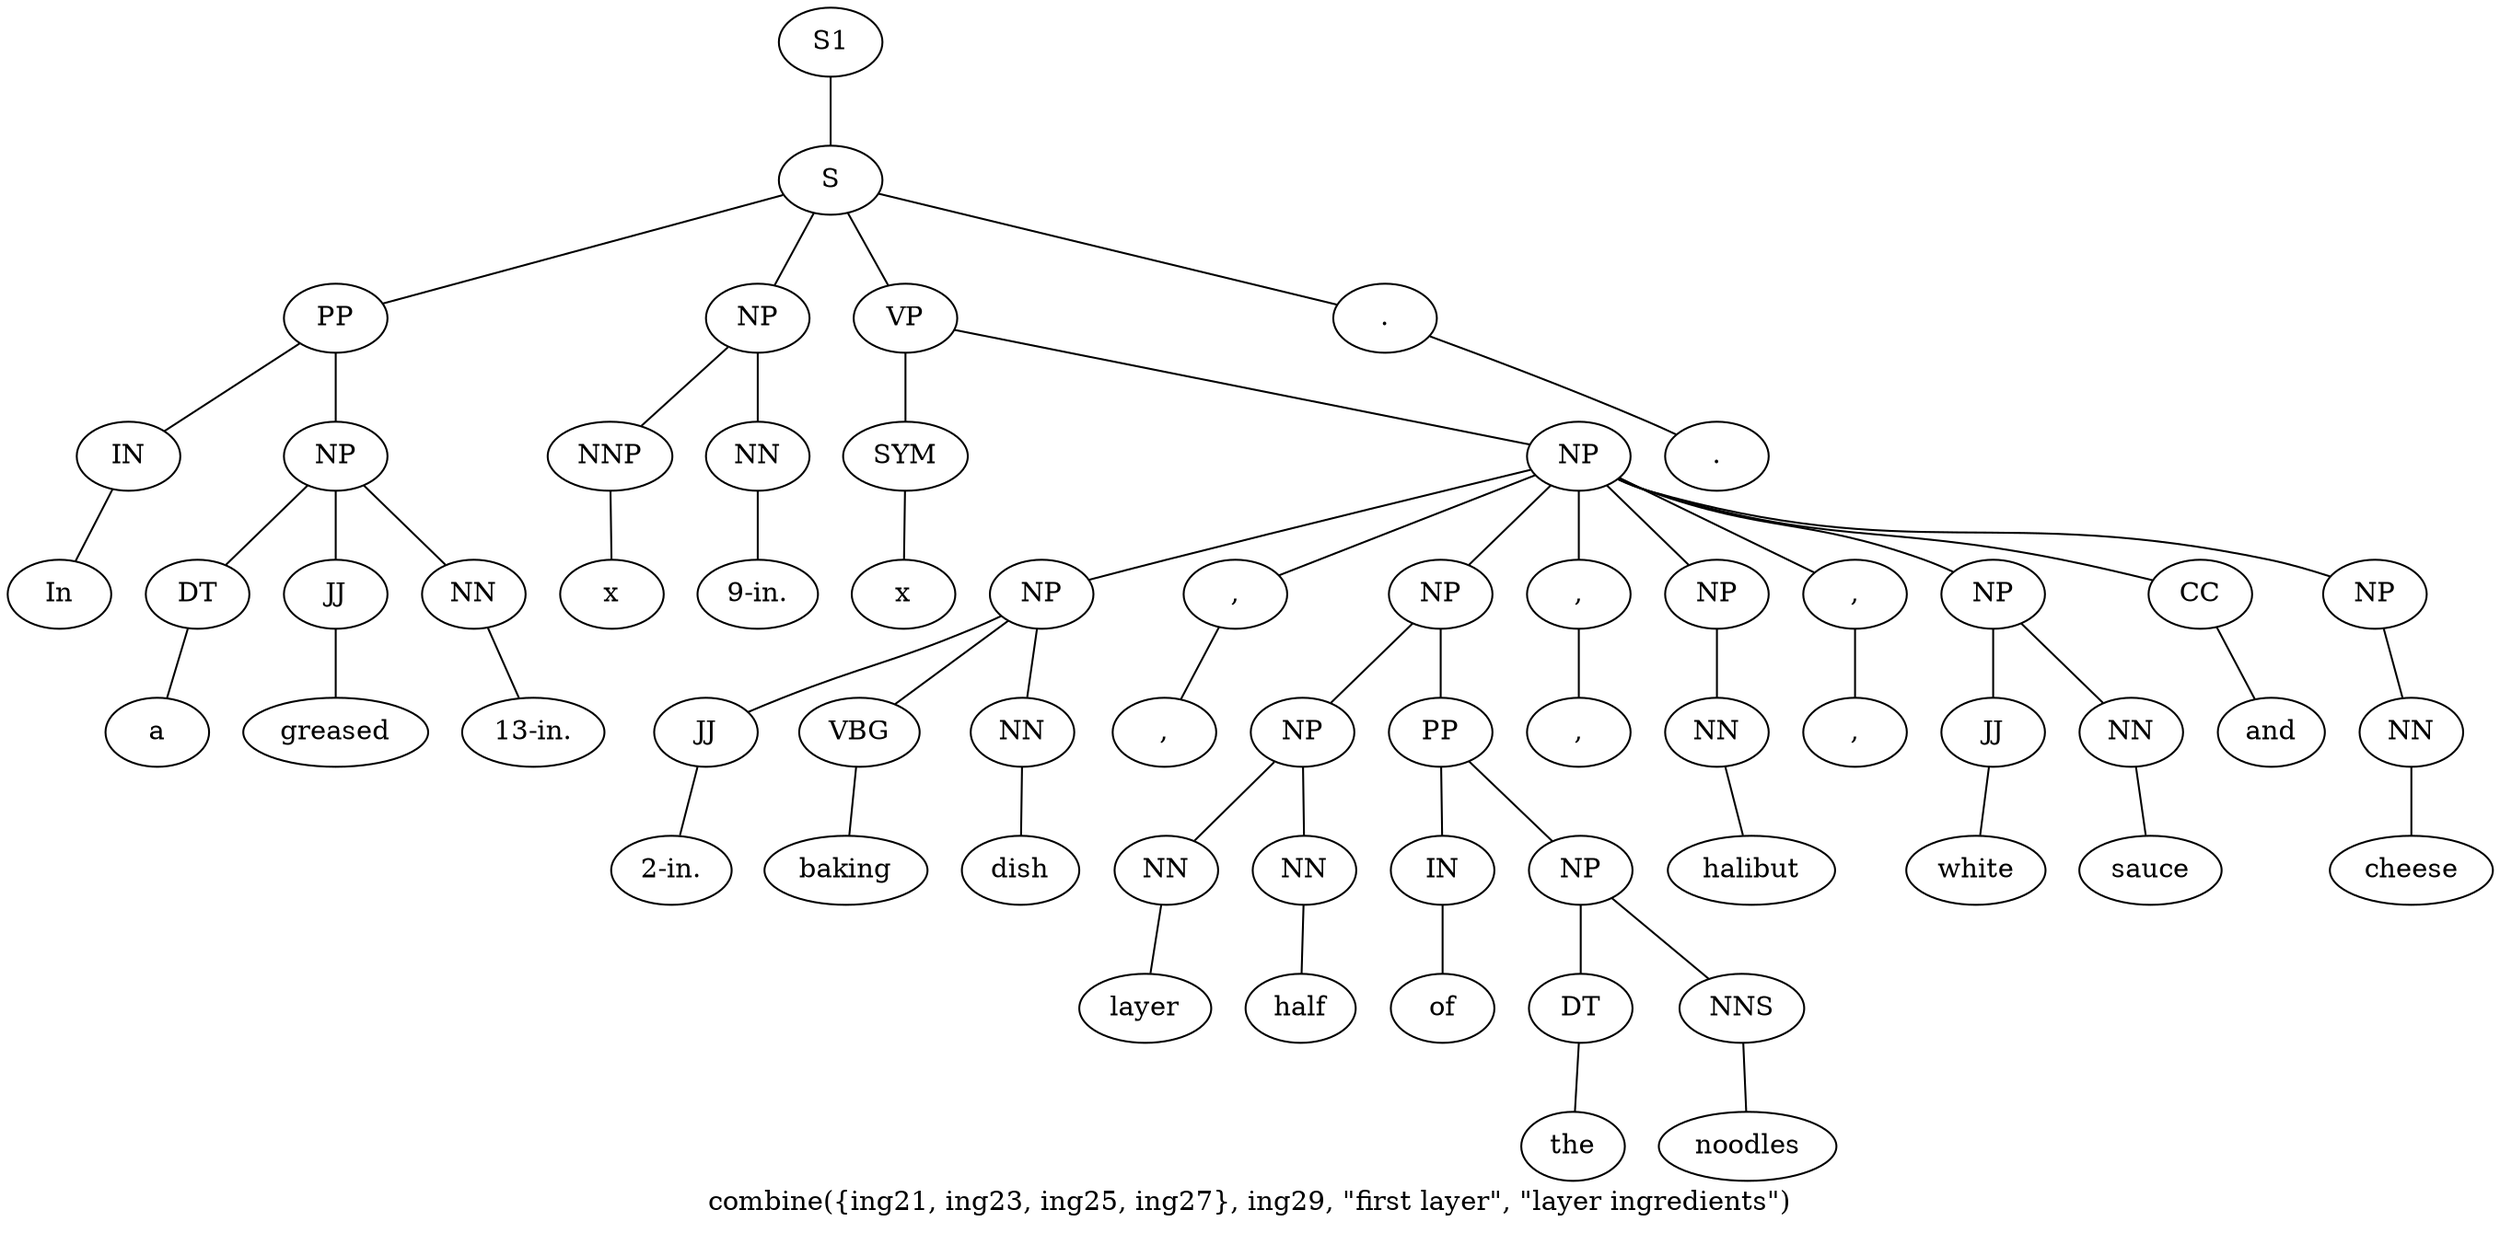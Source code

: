 graph SyntaxGraph {
	label = "combine({ing21, ing23, ing25, ing27}, ing29, \"first layer\", \"layer ingredients\")";
	Node0 [label="S1"];
	Node1 [label="S"];
	Node2 [label="PP"];
	Node3 [label="IN"];
	Node4 [label="In"];
	Node5 [label="NP"];
	Node6 [label="DT"];
	Node7 [label="a"];
	Node8 [label="JJ"];
	Node9 [label="greased"];
	Node10 [label="NN"];
	Node11 [label="13-in."];
	Node12 [label="NP"];
	Node13 [label="NNP"];
	Node14 [label="x"];
	Node15 [label="NN"];
	Node16 [label="9-in."];
	Node17 [label="VP"];
	Node18 [label="SYM"];
	Node19 [label="x"];
	Node20 [label="NP"];
	Node21 [label="NP"];
	Node22 [label="JJ"];
	Node23 [label="2-in."];
	Node24 [label="VBG"];
	Node25 [label="baking"];
	Node26 [label="NN"];
	Node27 [label="dish"];
	Node28 [label=","];
	Node29 [label=","];
	Node30 [label="NP"];
	Node31 [label="NP"];
	Node32 [label="NN"];
	Node33 [label="layer"];
	Node34 [label="NN"];
	Node35 [label="half"];
	Node36 [label="PP"];
	Node37 [label="IN"];
	Node38 [label="of"];
	Node39 [label="NP"];
	Node40 [label="DT"];
	Node41 [label="the"];
	Node42 [label="NNS"];
	Node43 [label="noodles"];
	Node44 [label=","];
	Node45 [label=","];
	Node46 [label="NP"];
	Node47 [label="NN"];
	Node48 [label="halibut"];
	Node49 [label=","];
	Node50 [label=","];
	Node51 [label="NP"];
	Node52 [label="JJ"];
	Node53 [label="white"];
	Node54 [label="NN"];
	Node55 [label="sauce"];
	Node56 [label="CC"];
	Node57 [label="and"];
	Node58 [label="NP"];
	Node59 [label="NN"];
	Node60 [label="cheese"];
	Node61 [label="."];
	Node62 [label="."];

	Node0 -- Node1;
	Node1 -- Node2;
	Node1 -- Node12;
	Node1 -- Node17;
	Node1 -- Node61;
	Node2 -- Node3;
	Node2 -- Node5;
	Node3 -- Node4;
	Node5 -- Node6;
	Node5 -- Node8;
	Node5 -- Node10;
	Node6 -- Node7;
	Node8 -- Node9;
	Node10 -- Node11;
	Node12 -- Node13;
	Node12 -- Node15;
	Node13 -- Node14;
	Node15 -- Node16;
	Node17 -- Node18;
	Node17 -- Node20;
	Node18 -- Node19;
	Node20 -- Node21;
	Node20 -- Node28;
	Node20 -- Node30;
	Node20 -- Node44;
	Node20 -- Node46;
	Node20 -- Node49;
	Node20 -- Node51;
	Node20 -- Node56;
	Node20 -- Node58;
	Node21 -- Node22;
	Node21 -- Node24;
	Node21 -- Node26;
	Node22 -- Node23;
	Node24 -- Node25;
	Node26 -- Node27;
	Node28 -- Node29;
	Node30 -- Node31;
	Node30 -- Node36;
	Node31 -- Node32;
	Node31 -- Node34;
	Node32 -- Node33;
	Node34 -- Node35;
	Node36 -- Node37;
	Node36 -- Node39;
	Node37 -- Node38;
	Node39 -- Node40;
	Node39 -- Node42;
	Node40 -- Node41;
	Node42 -- Node43;
	Node44 -- Node45;
	Node46 -- Node47;
	Node47 -- Node48;
	Node49 -- Node50;
	Node51 -- Node52;
	Node51 -- Node54;
	Node52 -- Node53;
	Node54 -- Node55;
	Node56 -- Node57;
	Node58 -- Node59;
	Node59 -- Node60;
	Node61 -- Node62;
}